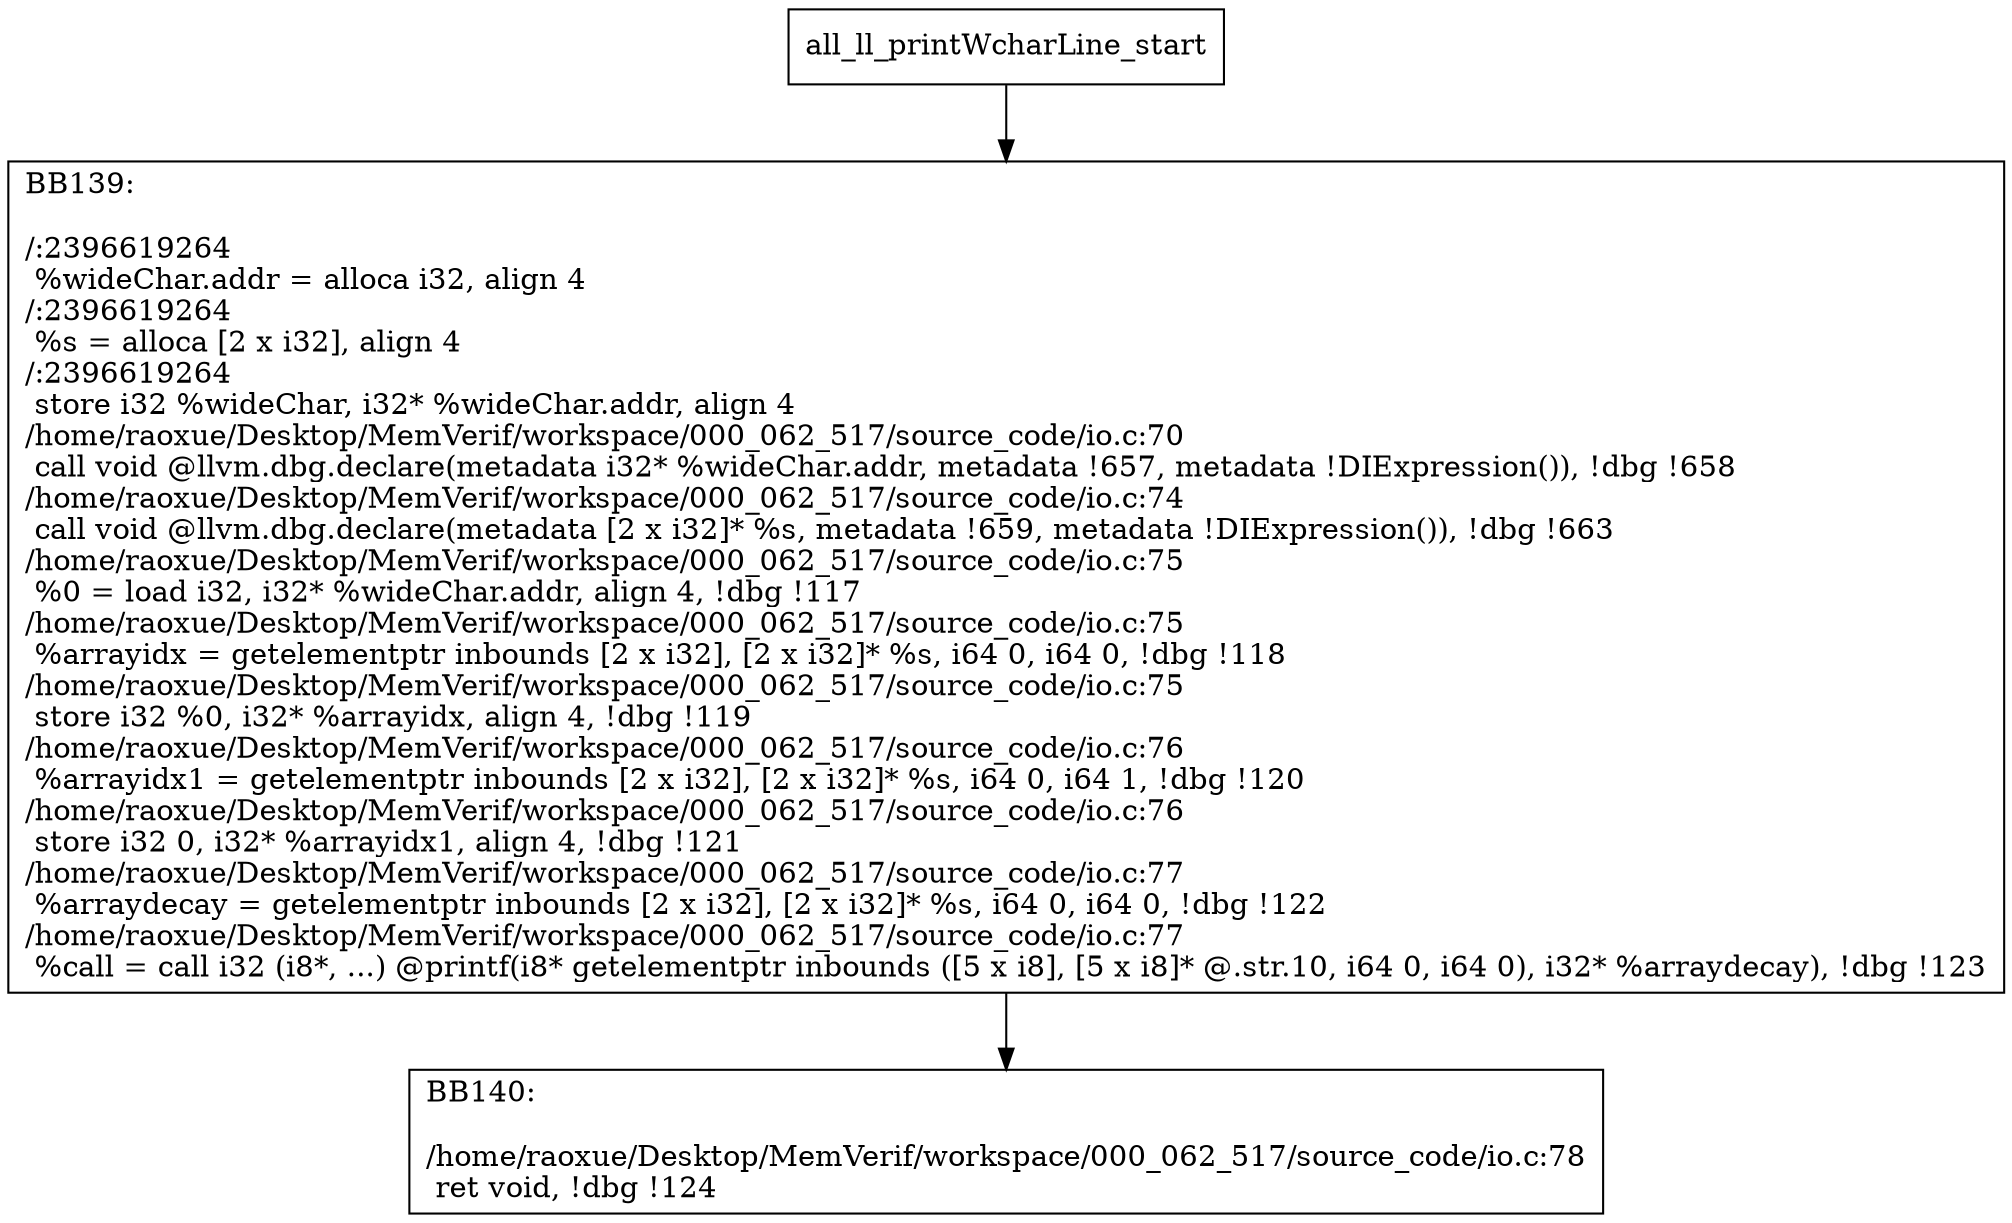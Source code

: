 digraph "CFG for'all_ll_printWcharLine' function" {
	BBall_ll_printWcharLine_start[shape=record,label="{all_ll_printWcharLine_start}"];
	BBall_ll_printWcharLine_start-> all_ll_printWcharLineBB139;
	all_ll_printWcharLineBB139 [shape=record, label="{BB139:\l\l/:2396619264\l
  %wideChar.addr = alloca i32, align 4\l
/:2396619264\l
  %s = alloca [2 x i32], align 4\l
/:2396619264\l
  store i32 %wideChar, i32* %wideChar.addr, align 4\l
/home/raoxue/Desktop/MemVerif/workspace/000_062_517/source_code/io.c:70\l
  call void @llvm.dbg.declare(metadata i32* %wideChar.addr, metadata !657, metadata !DIExpression()), !dbg !658\l
/home/raoxue/Desktop/MemVerif/workspace/000_062_517/source_code/io.c:74\l
  call void @llvm.dbg.declare(metadata [2 x i32]* %s, metadata !659, metadata !DIExpression()), !dbg !663\l
/home/raoxue/Desktop/MemVerif/workspace/000_062_517/source_code/io.c:75\l
  %0 = load i32, i32* %wideChar.addr, align 4, !dbg !117\l
/home/raoxue/Desktop/MemVerif/workspace/000_062_517/source_code/io.c:75\l
  %arrayidx = getelementptr inbounds [2 x i32], [2 x i32]* %s, i64 0, i64 0, !dbg !118\l
/home/raoxue/Desktop/MemVerif/workspace/000_062_517/source_code/io.c:75\l
  store i32 %0, i32* %arrayidx, align 4, !dbg !119\l
/home/raoxue/Desktop/MemVerif/workspace/000_062_517/source_code/io.c:76\l
  %arrayidx1 = getelementptr inbounds [2 x i32], [2 x i32]* %s, i64 0, i64 1, !dbg !120\l
/home/raoxue/Desktop/MemVerif/workspace/000_062_517/source_code/io.c:76\l
  store i32 0, i32* %arrayidx1, align 4, !dbg !121\l
/home/raoxue/Desktop/MemVerif/workspace/000_062_517/source_code/io.c:77\l
  %arraydecay = getelementptr inbounds [2 x i32], [2 x i32]* %s, i64 0, i64 0, !dbg !122\l
/home/raoxue/Desktop/MemVerif/workspace/000_062_517/source_code/io.c:77\l
  %call = call i32 (i8*, ...) @printf(i8* getelementptr inbounds ([5 x i8], [5 x i8]* @.str.10, i64 0, i64 0), i32* %arraydecay), !dbg !123\l
}"];
	all_ll_printWcharLineBB139-> all_ll_printWcharLineBB140;
	all_ll_printWcharLineBB140 [shape=record, label="{BB140:\l\l/home/raoxue/Desktop/MemVerif/workspace/000_062_517/source_code/io.c:78\l
  ret void, !dbg !124\l
}"];
}
